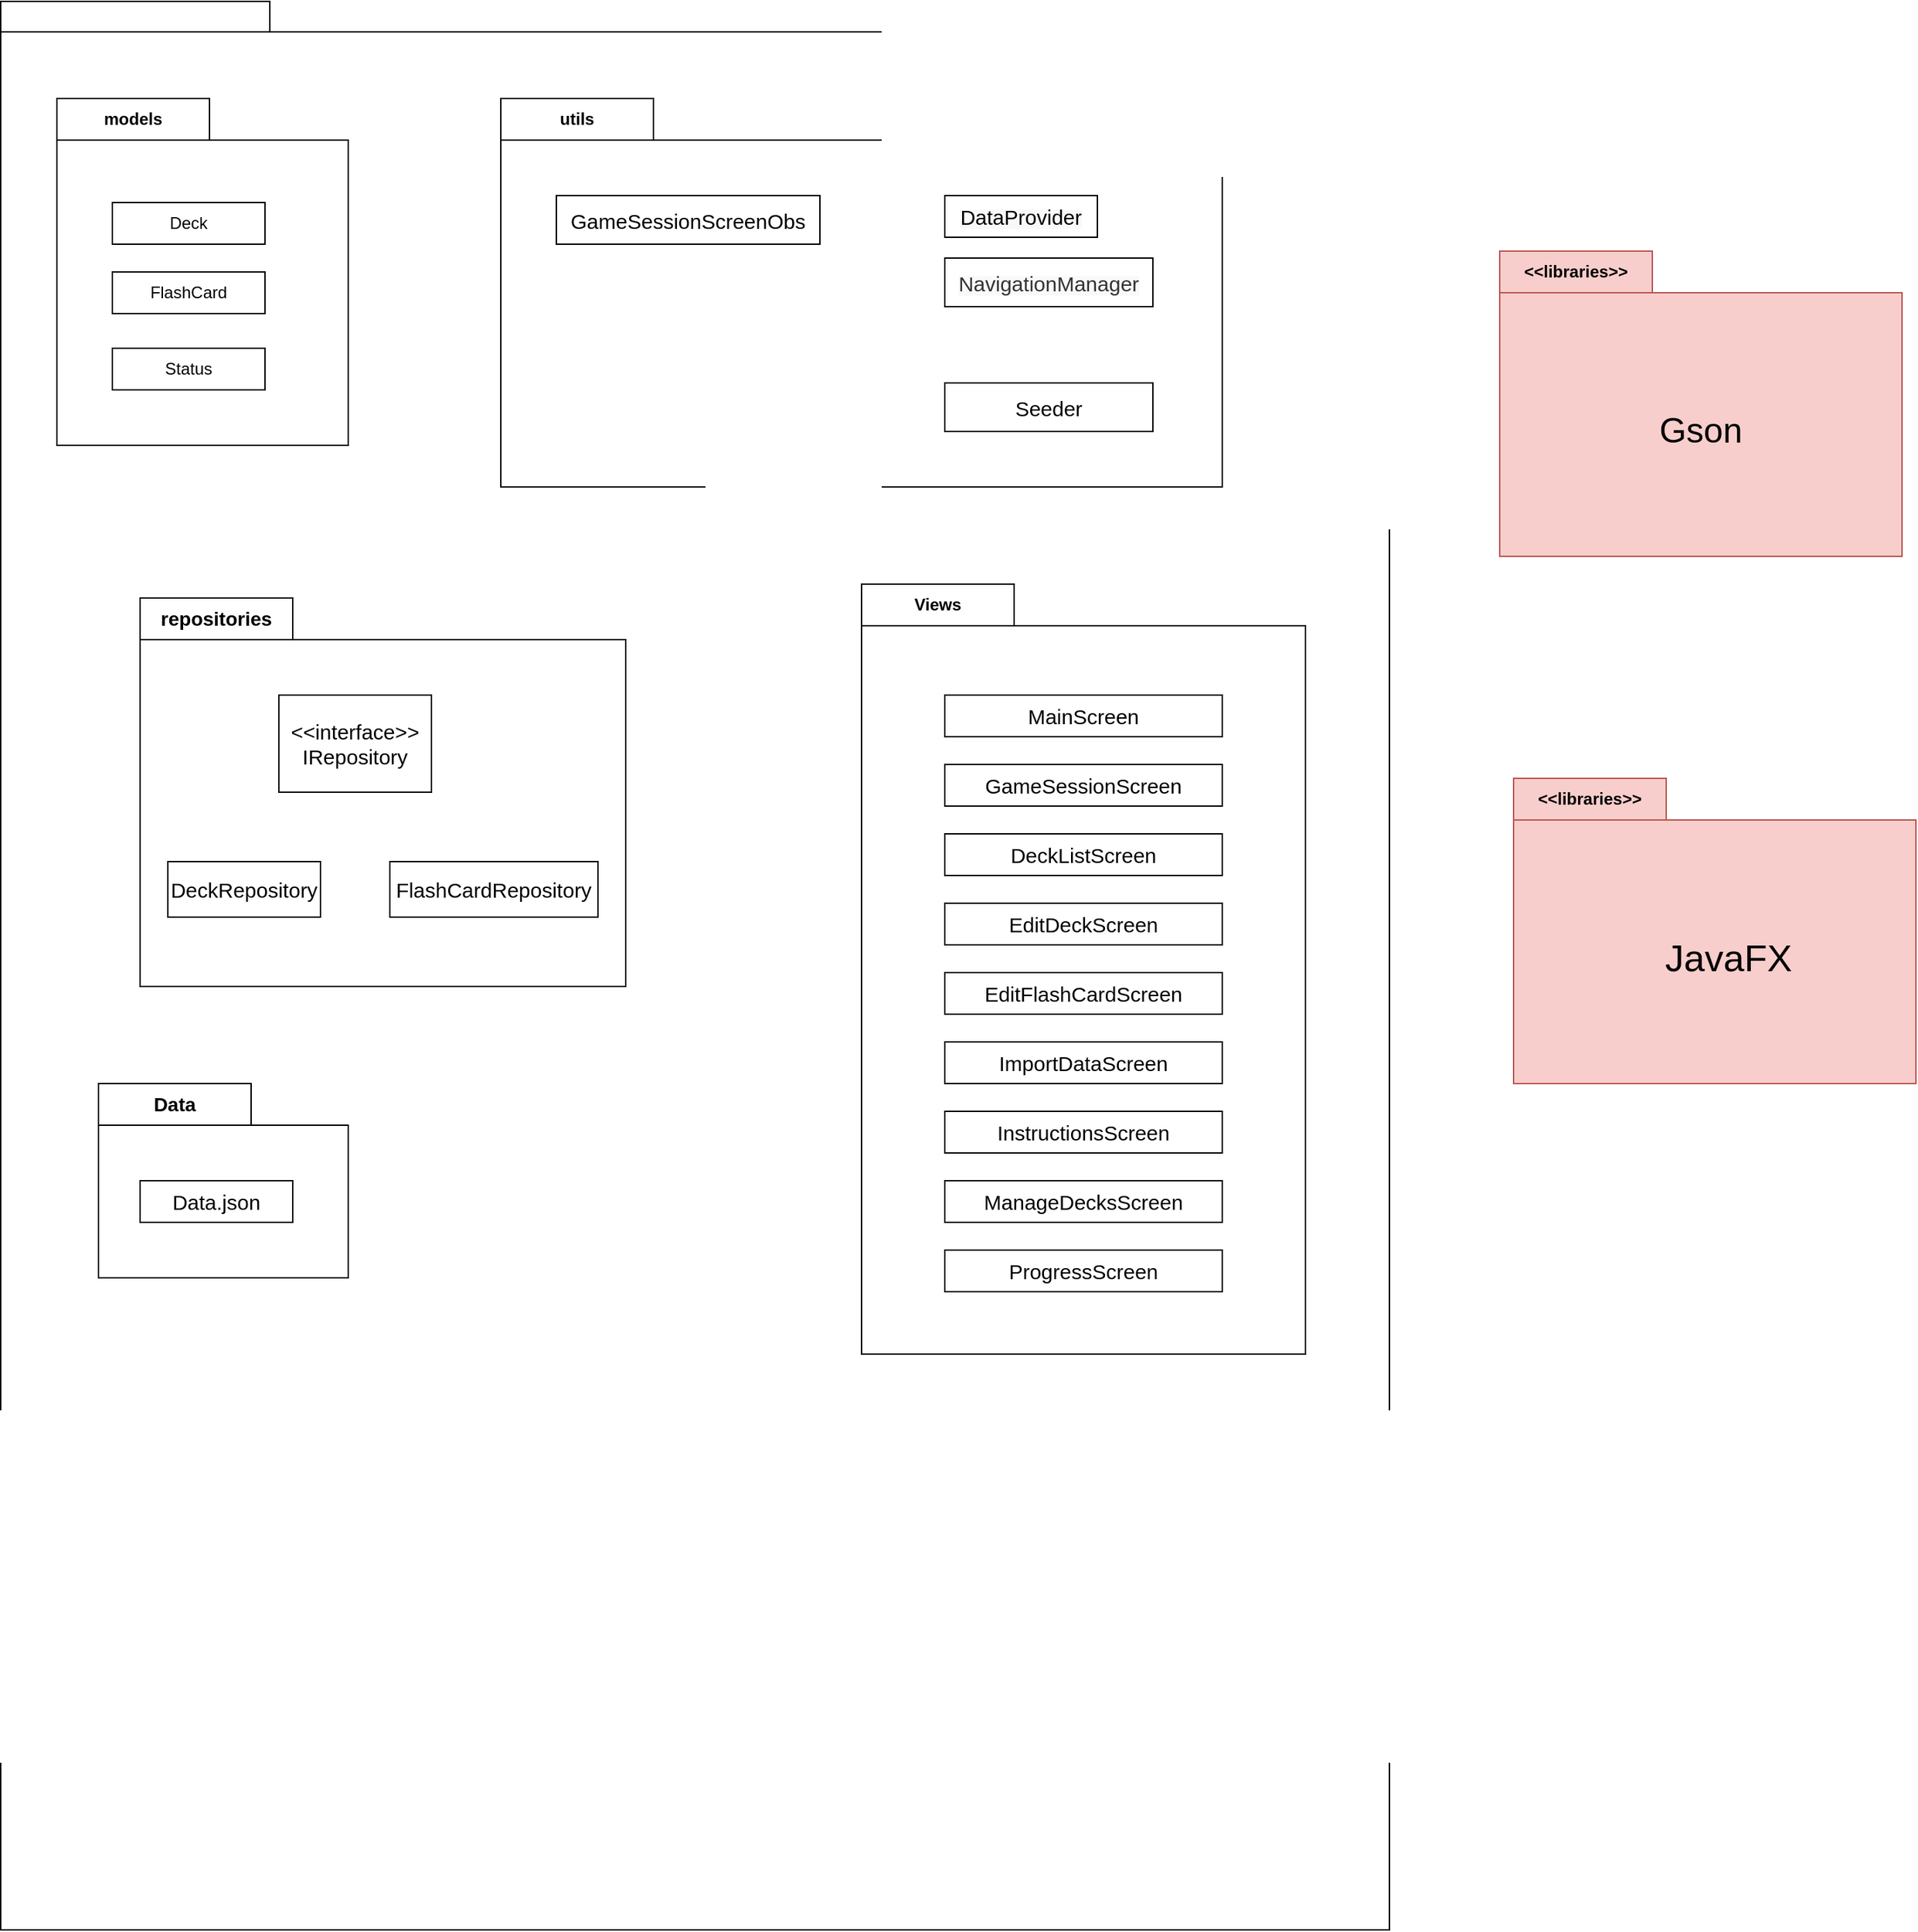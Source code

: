 <mxfile version="24.2.0" type="github">
  <diagram name="Page-1" id="b5b7bab2-c9e2-2cf4-8b2a-24fd1a2a6d21">
    <mxGraphModel dx="1434" dy="756" grid="1" gridSize="10" guides="1" tooltips="1" connect="1" arrows="1" fold="1" page="1" pageScale="1" pageWidth="827" pageHeight="1169" background="none" math="0" shadow="0">
      <root>
        <mxCell id="0" />
        <mxCell id="1" parent="0" />
        <mxCell id="6e0c8c40b5770093-72" value="" style="shape=folder;fontStyle=1;spacingTop=10;tabWidth=194;tabHeight=22;tabPosition=left;html=1;rounded=0;shadow=0;comic=0;labelBackgroundColor=none;strokeWidth=1;fillColor=none;fontFamily=Verdana;fontSize=10;align=center;" parent="1" vertex="1">
          <mxGeometry x="29.5" y="110" width="1001" height="1390" as="geometry" />
        </mxCell>
        <mxCell id="jYov9lkBJiWEw_87TPPv-8" value="models" style="shape=folder;fontStyle=1;tabWidth=110;tabHeight=30;tabPosition=left;html=1;boundedLbl=1;labelInHeader=1;container=1;collapsible=0;recursiveResize=0;whiteSpace=wrap;" parent="1" vertex="1">
          <mxGeometry x="70" y="180" width="210" height="250" as="geometry" />
        </mxCell>
        <mxCell id="jYov9lkBJiWEw_87TPPv-9" value="Deck" style="html=1;whiteSpace=wrap;" parent="jYov9lkBJiWEw_87TPPv-8" vertex="1">
          <mxGeometry width="110" height="30" relative="1" as="geometry">
            <mxPoint x="40" y="75" as="offset" />
          </mxGeometry>
        </mxCell>
        <mxCell id="jYov9lkBJiWEw_87TPPv-10" value="FlashCard" style="html=1;whiteSpace=wrap;" parent="jYov9lkBJiWEw_87TPPv-8" vertex="1">
          <mxGeometry x="40" y="125" width="110" height="30" as="geometry" />
        </mxCell>
        <mxCell id="jYov9lkBJiWEw_87TPPv-11" value="Status" style="html=1;whiteSpace=wrap;" parent="jYov9lkBJiWEw_87TPPv-8" vertex="1">
          <mxGeometry x="40" y="180" width="110" height="30" as="geometry" />
        </mxCell>
        <mxCell id="jYov9lkBJiWEw_87TPPv-13" value="utils" style="shape=folder;fontStyle=1;tabWidth=110;tabHeight=30;tabPosition=left;html=1;boundedLbl=1;labelInHeader=1;container=1;collapsible=0;recursiveResize=0;whiteSpace=wrap;" parent="1" vertex="1">
          <mxGeometry x="390" y="180" width="520" height="280" as="geometry" />
        </mxCell>
        <mxCell id="jYov9lkBJiWEw_87TPPv-14" value="&lt;span style=&quot;font-family: Helvetica, &amp;quot;VP Default&amp;quot;; background-color: rgb(248, 249, 250);&quot;&gt;&lt;font style=&quot;font-size: 15px;&quot;&gt;DataProvider&lt;/font&gt;&lt;/span&gt;" style="html=1;whiteSpace=wrap;" parent="jYov9lkBJiWEw_87TPPv-13" vertex="1">
          <mxGeometry width="110" height="30" relative="1" as="geometry">
            <mxPoint x="320" y="70" as="offset" />
          </mxGeometry>
        </mxCell>
        <mxCell id="jYov9lkBJiWEw_87TPPv-15" value="&lt;span style=&quot;color: rgb(51, 51, 51); font-family: Helvetica, &amp;quot;VP Default&amp;quot;; background-color: rgb(248, 249, 250);&quot;&gt;&lt;font style=&quot;font-size: 15px;&quot;&gt;NavigationManager&lt;/font&gt;&lt;/span&gt;" style="html=1;whiteSpace=wrap;" parent="jYov9lkBJiWEw_87TPPv-13" vertex="1">
          <mxGeometry x="320" y="115" width="150" height="35" as="geometry" />
        </mxCell>
        <mxCell id="3KkjFhO5kZM9Z0yDjFnr-19" value="&lt;span style=&quot;font-size: 15px;&quot;&gt;Seeder&lt;/span&gt;" style="html=1;whiteSpace=wrap;" parent="jYov9lkBJiWEw_87TPPv-13" vertex="1">
          <mxGeometry x="320" y="205" width="150" height="35" as="geometry" />
        </mxCell>
        <mxCell id="3KkjFhO5kZM9Z0yDjFnr-18" value="&lt;span style=&quot;font-size: 15px;&quot;&gt;GameSessionScreenObs&lt;/span&gt;" style="html=1;whiteSpace=wrap;" parent="jYov9lkBJiWEw_87TPPv-13" vertex="1">
          <mxGeometry x="40" y="70" width="190" height="35" as="geometry" />
        </mxCell>
        <mxCell id="jYov9lkBJiWEw_87TPPv-17" value="&lt;font style=&quot;font-size: 14px;&quot;&gt;repositories&lt;/font&gt;" style="shape=folder;fontStyle=1;tabWidth=110;tabHeight=30;tabPosition=left;html=1;boundedLbl=1;labelInHeader=1;container=1;collapsible=0;recursiveResize=0;whiteSpace=wrap;" parent="1" vertex="1">
          <mxGeometry x="130" y="540" width="350" height="280" as="geometry" />
        </mxCell>
        <mxCell id="jYov9lkBJiWEw_87TPPv-18" value="&lt;font style=&quot;font-size: 15px;&quot;&gt;&amp;lt;&amp;lt;interface&amp;gt;&amp;gt;&lt;/font&gt;&lt;div&gt;&lt;font style=&quot;&quot;&gt;&lt;span style=&quot;font-size: 15px;&quot;&gt;IRepository&lt;/span&gt;&lt;br&gt;&lt;/font&gt;&lt;/div&gt;" style="html=1;whiteSpace=wrap;" parent="jYov9lkBJiWEw_87TPPv-17" vertex="1">
          <mxGeometry width="110" height="70" relative="1" as="geometry">
            <mxPoint x="100" y="70" as="offset" />
          </mxGeometry>
        </mxCell>
        <mxCell id="jYov9lkBJiWEw_87TPPv-19" value="&lt;font style=&quot;font-size: 15px;&quot;&gt;FlashCardRepository&lt;/font&gt;" style="html=1;whiteSpace=wrap;" parent="jYov9lkBJiWEw_87TPPv-17" vertex="1">
          <mxGeometry x="180" y="190" width="150" height="40" as="geometry" />
        </mxCell>
        <mxCell id="jYov9lkBJiWEw_87TPPv-20" value="&lt;font style=&quot;font-size: 15px;&quot;&gt;DeckRepository&lt;/font&gt;" style="html=1;whiteSpace=wrap;" parent="jYov9lkBJiWEw_87TPPv-17" vertex="1">
          <mxGeometry x="20" y="190" width="110" height="40" as="geometry" />
        </mxCell>
        <mxCell id="jYov9lkBJiWEw_87TPPv-21" value="Views" style="shape=folder;fontStyle=1;tabWidth=110;tabHeight=30;tabPosition=left;html=1;boundedLbl=1;labelInHeader=1;container=1;collapsible=0;recursiveResize=0;whiteSpace=wrap;" parent="1" vertex="1">
          <mxGeometry x="650" y="530" width="320" height="555" as="geometry" />
        </mxCell>
        <mxCell id="jYov9lkBJiWEw_87TPPv-22" value="&lt;font style=&quot;font-size: 15px;&quot;&gt;GameSessionScreen&lt;/font&gt;" style="html=1;whiteSpace=wrap;strokeWidth=1;" parent="jYov9lkBJiWEw_87TPPv-21" vertex="1">
          <mxGeometry width="200" height="30" relative="1" as="geometry">
            <mxPoint x="60" y="130" as="offset" />
          </mxGeometry>
        </mxCell>
        <mxCell id="3KkjFhO5kZM9Z0yDjFnr-16" value="&lt;font style=&quot;font-size: 15px;&quot;&gt;EditDeckScreen&lt;/font&gt;" style="html=1;whiteSpace=wrap;" parent="jYov9lkBJiWEw_87TPPv-21" vertex="1">
          <mxGeometry x="60" y="230" width="200" height="30" as="geometry" />
        </mxCell>
        <mxCell id="jYov9lkBJiWEw_87TPPv-23" value="&lt;span style=&quot;font-size: 15px;&quot;&gt;MainScreen&lt;/span&gt;" style="html=1;whiteSpace=wrap;" parent="jYov9lkBJiWEw_87TPPv-21" vertex="1">
          <mxGeometry x="60" y="80" width="200" height="30" as="geometry" />
        </mxCell>
        <mxCell id="3KkjFhO5kZM9Z0yDjFnr-15" value="&lt;font style=&quot;font-size: 15px;&quot;&gt;DeckListScreen&lt;/font&gt;" style="html=1;whiteSpace=wrap;" parent="jYov9lkBJiWEw_87TPPv-21" vertex="1">
          <mxGeometry x="60" y="180" width="200" height="30" as="geometry" />
        </mxCell>
        <mxCell id="bnj7_NOcVBMgTkuTG1it-3" value="&lt;font style=&quot;font-size: 15px;&quot;&gt;InstructionsScreen&lt;/font&gt;" style="html=1;whiteSpace=wrap;" parent="jYov9lkBJiWEw_87TPPv-21" vertex="1">
          <mxGeometry x="60" y="380" width="200" height="30" as="geometry" />
        </mxCell>
        <mxCell id="bnj7_NOcVBMgTkuTG1it-2" value="&lt;span style=&quot;font-size: 15px;&quot;&gt;ImportDataScreen&lt;/span&gt;" style="html=1;whiteSpace=wrap;" parent="jYov9lkBJiWEw_87TPPv-21" vertex="1">
          <mxGeometry x="60" y="330" width="200" height="30" as="geometry" />
        </mxCell>
        <mxCell id="bnj7_NOcVBMgTkuTG1it-1" value="&lt;font style=&quot;font-size: 15px;&quot;&gt;EditFlashCardScreen&lt;/font&gt;" style="html=1;whiteSpace=wrap;" parent="jYov9lkBJiWEw_87TPPv-21" vertex="1">
          <mxGeometry x="60" y="280" width="200" height="30" as="geometry" />
        </mxCell>
        <mxCell id="bnj7_NOcVBMgTkuTG1it-5" value="&lt;font style=&quot;font-size: 15px;&quot;&gt;ManageDecksScreen&lt;/font&gt;" style="html=1;whiteSpace=wrap;" parent="jYov9lkBJiWEw_87TPPv-21" vertex="1">
          <mxGeometry x="60" y="430" width="200" height="30" as="geometry" />
        </mxCell>
        <mxCell id="bnj7_NOcVBMgTkuTG1it-4" value="&lt;font style=&quot;font-size: 15px;&quot;&gt;ProgressScreen&lt;/font&gt;" style="html=1;whiteSpace=wrap;" parent="jYov9lkBJiWEw_87TPPv-21" vertex="1">
          <mxGeometry x="60" y="480" width="200" height="30" as="geometry" />
        </mxCell>
        <mxCell id="3KkjFhO5kZM9Z0yDjFnr-5" value="&amp;lt;&amp;lt;libraries&amp;gt;&amp;gt;" style="shape=folder;fontStyle=1;tabWidth=110;tabHeight=30;tabPosition=left;html=1;boundedLbl=1;labelInHeader=1;container=1;collapsible=0;recursiveResize=0;whiteSpace=wrap;fillColor=#f8cecc;strokeColor=#b85450;" parent="1" vertex="1">
          <mxGeometry x="1110" y="290" width="290" height="220" as="geometry" />
        </mxCell>
        <mxCell id="3KkjFhO5kZM9Z0yDjFnr-13" value="&lt;font style=&quot;font-size: 25px;&quot;&gt;Gson&lt;/font&gt;" style="text;strokeColor=none;align=center;fillColor=none;html=1;verticalAlign=middle;whiteSpace=wrap;rounded=0;" parent="3KkjFhO5kZM9Z0yDjFnr-5" vertex="1">
          <mxGeometry x="15" y="57.5" width="260" height="140" as="geometry" />
        </mxCell>
        <mxCell id="3KkjFhO5kZM9Z0yDjFnr-9" value="&amp;lt;&amp;lt;libraries&amp;gt;&amp;gt;" style="shape=folder;fontStyle=1;tabWidth=110;tabHeight=30;tabPosition=left;html=1;boundedLbl=1;labelInHeader=1;container=1;collapsible=0;recursiveResize=0;whiteSpace=wrap;fillColor=#f8cecc;strokeColor=#b85450;" parent="1" vertex="1">
          <mxGeometry x="1120" y="670" width="290" height="220" as="geometry" />
        </mxCell>
        <mxCell id="3KkjFhO5kZM9Z0yDjFnr-14" value="&lt;font style=&quot;font-size: 27px;&quot;&gt;JavaFX&lt;/font&gt;" style="text;strokeColor=none;align=center;fillColor=none;html=1;verticalAlign=middle;whiteSpace=wrap;rounded=0;" parent="3KkjFhO5kZM9Z0yDjFnr-9" vertex="1">
          <mxGeometry x="50" y="80" width="210" height="100" as="geometry" />
        </mxCell>
        <mxCell id="3KkjFhO5kZM9Z0yDjFnr-20" value="&lt;font style=&quot;font-size: 14px;&quot;&gt;Data&lt;/font&gt;" style="shape=folder;fontStyle=1;tabWidth=110;tabHeight=30;tabPosition=left;html=1;boundedLbl=1;labelInHeader=1;container=1;collapsible=0;recursiveResize=0;whiteSpace=wrap;" parent="1" vertex="1">
          <mxGeometry x="100" y="890" width="180" height="140" as="geometry" />
        </mxCell>
        <mxCell id="3KkjFhO5kZM9Z0yDjFnr-21" value="&lt;font style=&quot;font-size: 15px;&quot;&gt;Data.json&lt;/font&gt;" style="html=1;whiteSpace=wrap;" parent="3KkjFhO5kZM9Z0yDjFnr-20" vertex="1">
          <mxGeometry width="110" height="30" relative="1" as="geometry">
            <mxPoint x="30" y="70" as="offset" />
          </mxGeometry>
        </mxCell>
      </root>
    </mxGraphModel>
  </diagram>
</mxfile>
